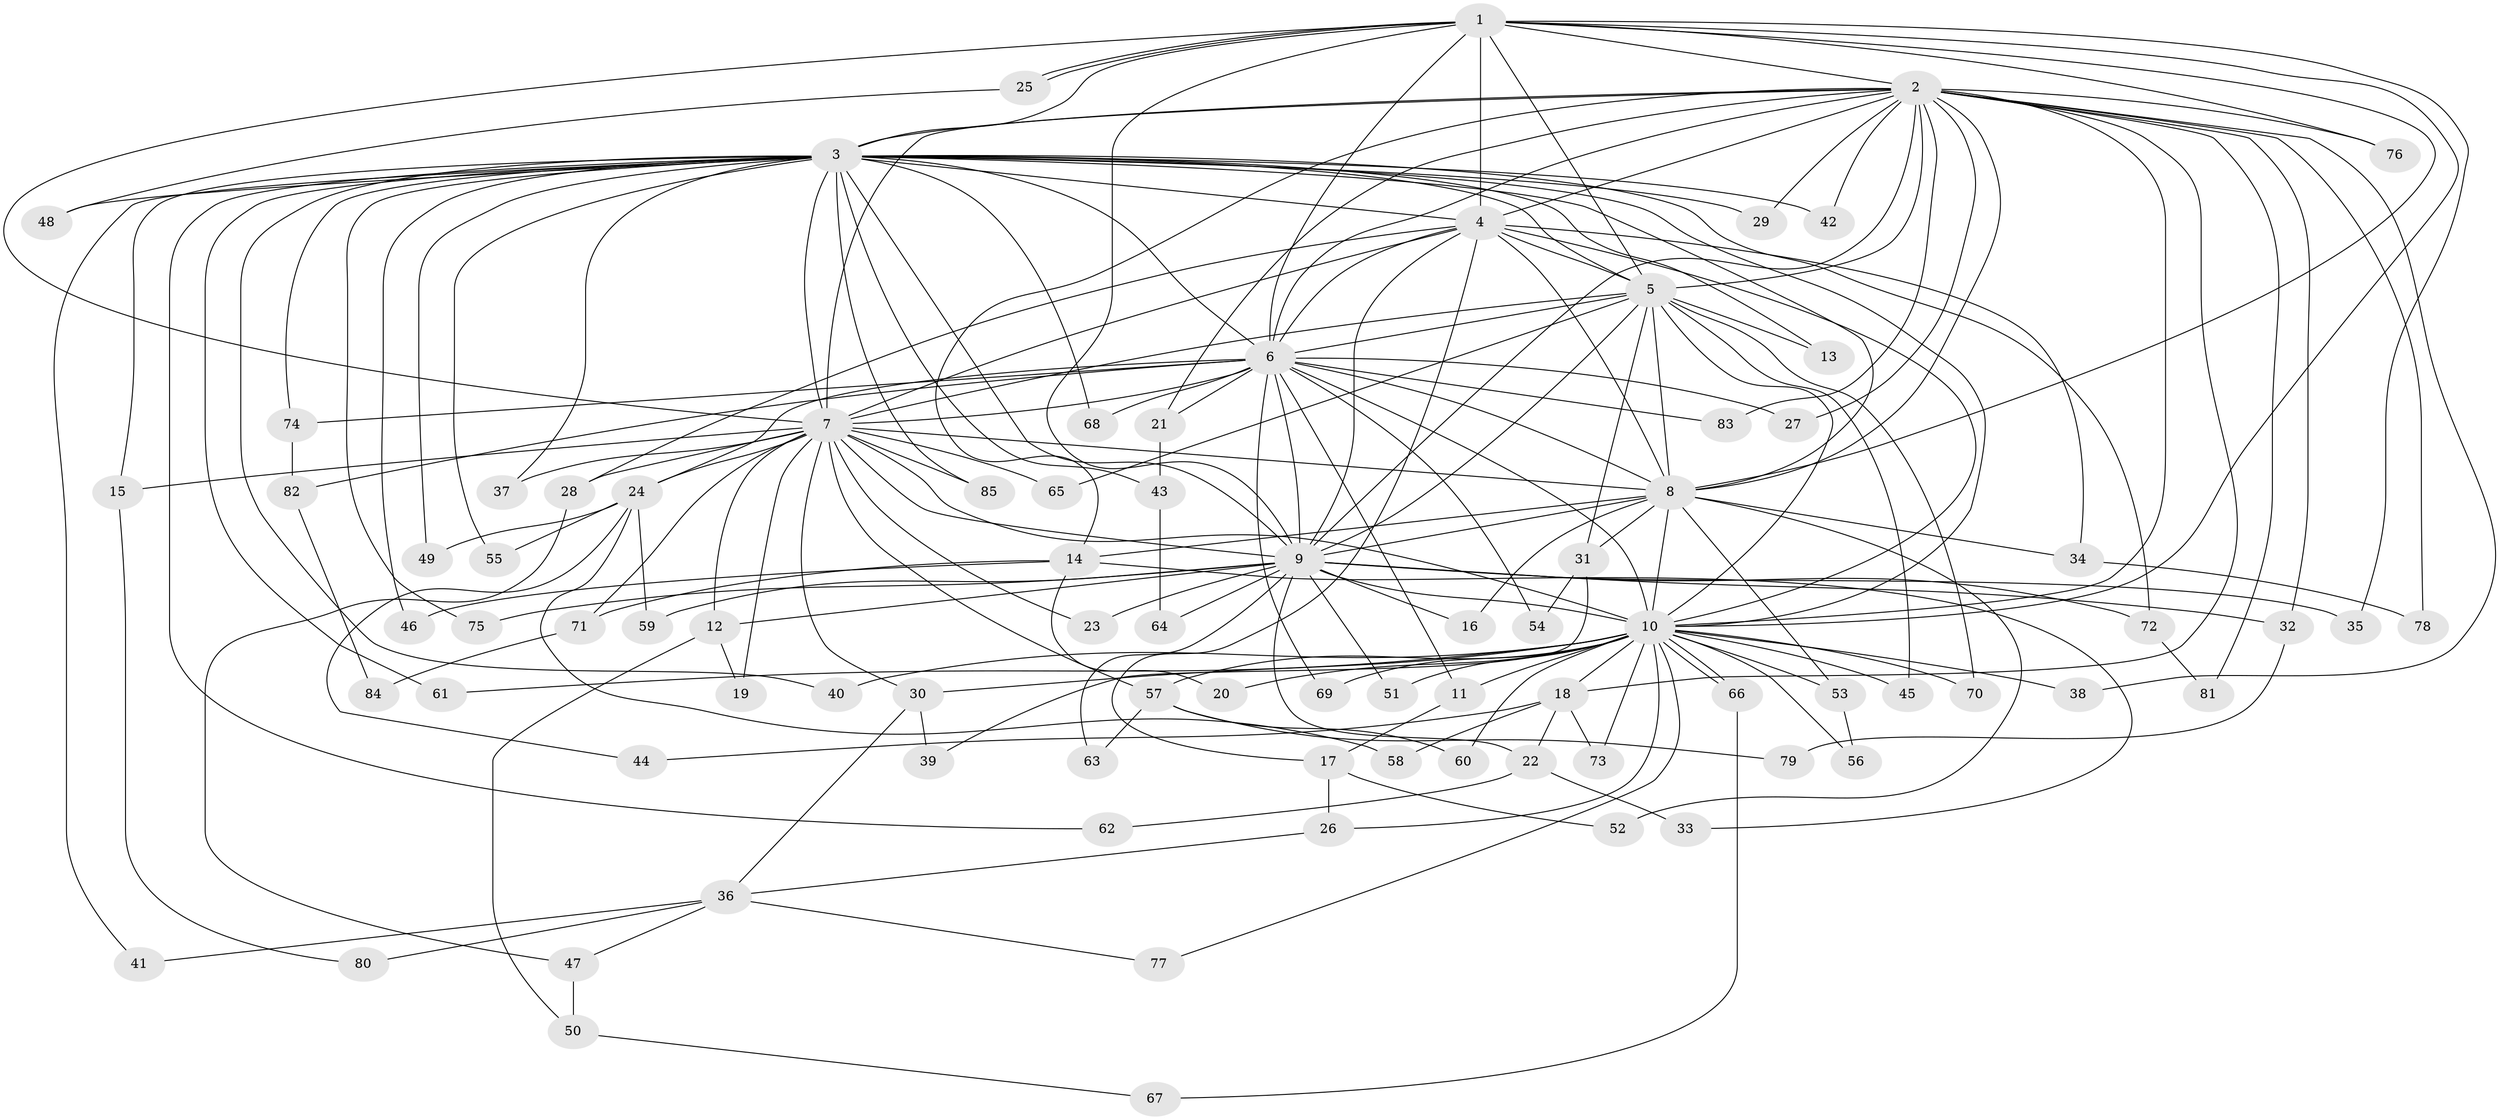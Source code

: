 // coarse degree distribution, {11: 0.015384615384615385, 19: 0.015384615384615385, 25: 0.015384615384615385, 21: 0.015384615384615385, 12: 0.015384615384615385, 17: 0.015384615384615385, 20: 0.015384615384615385, 14: 0.015384615384615385, 26: 0.015384615384615385, 3: 0.13846153846153847, 5: 0.046153846153846156, 2: 0.5692307692307692, 6: 0.015384615384615385, 4: 0.06153846153846154, 8: 0.015384615384615385, 7: 0.015384615384615385}
// Generated by graph-tools (version 1.1) at 2025/41/03/06/25 10:41:34]
// undirected, 85 vertices, 195 edges
graph export_dot {
graph [start="1"]
  node [color=gray90,style=filled];
  1;
  2;
  3;
  4;
  5;
  6;
  7;
  8;
  9;
  10;
  11;
  12;
  13;
  14;
  15;
  16;
  17;
  18;
  19;
  20;
  21;
  22;
  23;
  24;
  25;
  26;
  27;
  28;
  29;
  30;
  31;
  32;
  33;
  34;
  35;
  36;
  37;
  38;
  39;
  40;
  41;
  42;
  43;
  44;
  45;
  46;
  47;
  48;
  49;
  50;
  51;
  52;
  53;
  54;
  55;
  56;
  57;
  58;
  59;
  60;
  61;
  62;
  63;
  64;
  65;
  66;
  67;
  68;
  69;
  70;
  71;
  72;
  73;
  74;
  75;
  76;
  77;
  78;
  79;
  80;
  81;
  82;
  83;
  84;
  85;
  1 -- 2;
  1 -- 3;
  1 -- 4;
  1 -- 5;
  1 -- 6;
  1 -- 7;
  1 -- 8;
  1 -- 9;
  1 -- 10;
  1 -- 25;
  1 -- 25;
  1 -- 35;
  1 -- 76;
  2 -- 3;
  2 -- 4;
  2 -- 5;
  2 -- 6;
  2 -- 7;
  2 -- 8;
  2 -- 9;
  2 -- 10;
  2 -- 14;
  2 -- 18;
  2 -- 21;
  2 -- 27;
  2 -- 29;
  2 -- 32;
  2 -- 38;
  2 -- 42;
  2 -- 76;
  2 -- 78;
  2 -- 81;
  2 -- 83;
  3 -- 4;
  3 -- 5;
  3 -- 6;
  3 -- 7;
  3 -- 8;
  3 -- 9;
  3 -- 10;
  3 -- 13;
  3 -- 15;
  3 -- 29;
  3 -- 37;
  3 -- 40;
  3 -- 41;
  3 -- 42;
  3 -- 43;
  3 -- 46;
  3 -- 48;
  3 -- 49;
  3 -- 55;
  3 -- 61;
  3 -- 62;
  3 -- 68;
  3 -- 72;
  3 -- 74;
  3 -- 75;
  3 -- 85;
  4 -- 5;
  4 -- 6;
  4 -- 7;
  4 -- 8;
  4 -- 9;
  4 -- 10;
  4 -- 17;
  4 -- 28;
  4 -- 34;
  5 -- 6;
  5 -- 7;
  5 -- 8;
  5 -- 9;
  5 -- 10;
  5 -- 13;
  5 -- 31;
  5 -- 45;
  5 -- 65;
  5 -- 70;
  6 -- 7;
  6 -- 8;
  6 -- 9;
  6 -- 10;
  6 -- 11;
  6 -- 21;
  6 -- 24;
  6 -- 27;
  6 -- 54;
  6 -- 68;
  6 -- 69;
  6 -- 74;
  6 -- 82;
  6 -- 83;
  7 -- 8;
  7 -- 9;
  7 -- 10;
  7 -- 12;
  7 -- 15;
  7 -- 19;
  7 -- 23;
  7 -- 24;
  7 -- 28;
  7 -- 30;
  7 -- 37;
  7 -- 57;
  7 -- 65;
  7 -- 71;
  7 -- 85;
  8 -- 9;
  8 -- 10;
  8 -- 14;
  8 -- 16;
  8 -- 31;
  8 -- 34;
  8 -- 52;
  8 -- 53;
  9 -- 10;
  9 -- 12;
  9 -- 16;
  9 -- 22;
  9 -- 23;
  9 -- 32;
  9 -- 35;
  9 -- 51;
  9 -- 59;
  9 -- 63;
  9 -- 64;
  9 -- 72;
  9 -- 75;
  10 -- 11;
  10 -- 18;
  10 -- 20;
  10 -- 26;
  10 -- 30;
  10 -- 38;
  10 -- 40;
  10 -- 45;
  10 -- 51;
  10 -- 53;
  10 -- 56;
  10 -- 57;
  10 -- 60;
  10 -- 61;
  10 -- 66;
  10 -- 66;
  10 -- 69;
  10 -- 70;
  10 -- 73;
  10 -- 77;
  11 -- 17;
  12 -- 19;
  12 -- 50;
  14 -- 20;
  14 -- 33;
  14 -- 46;
  14 -- 71;
  15 -- 80;
  17 -- 26;
  17 -- 52;
  18 -- 22;
  18 -- 44;
  18 -- 58;
  18 -- 73;
  21 -- 43;
  22 -- 33;
  22 -- 62;
  24 -- 44;
  24 -- 49;
  24 -- 55;
  24 -- 58;
  24 -- 59;
  25 -- 48;
  26 -- 36;
  28 -- 47;
  30 -- 36;
  30 -- 39;
  31 -- 39;
  31 -- 54;
  32 -- 79;
  34 -- 78;
  36 -- 41;
  36 -- 47;
  36 -- 77;
  36 -- 80;
  43 -- 64;
  47 -- 50;
  50 -- 67;
  53 -- 56;
  57 -- 60;
  57 -- 63;
  57 -- 79;
  66 -- 67;
  71 -- 84;
  72 -- 81;
  74 -- 82;
  82 -- 84;
}
